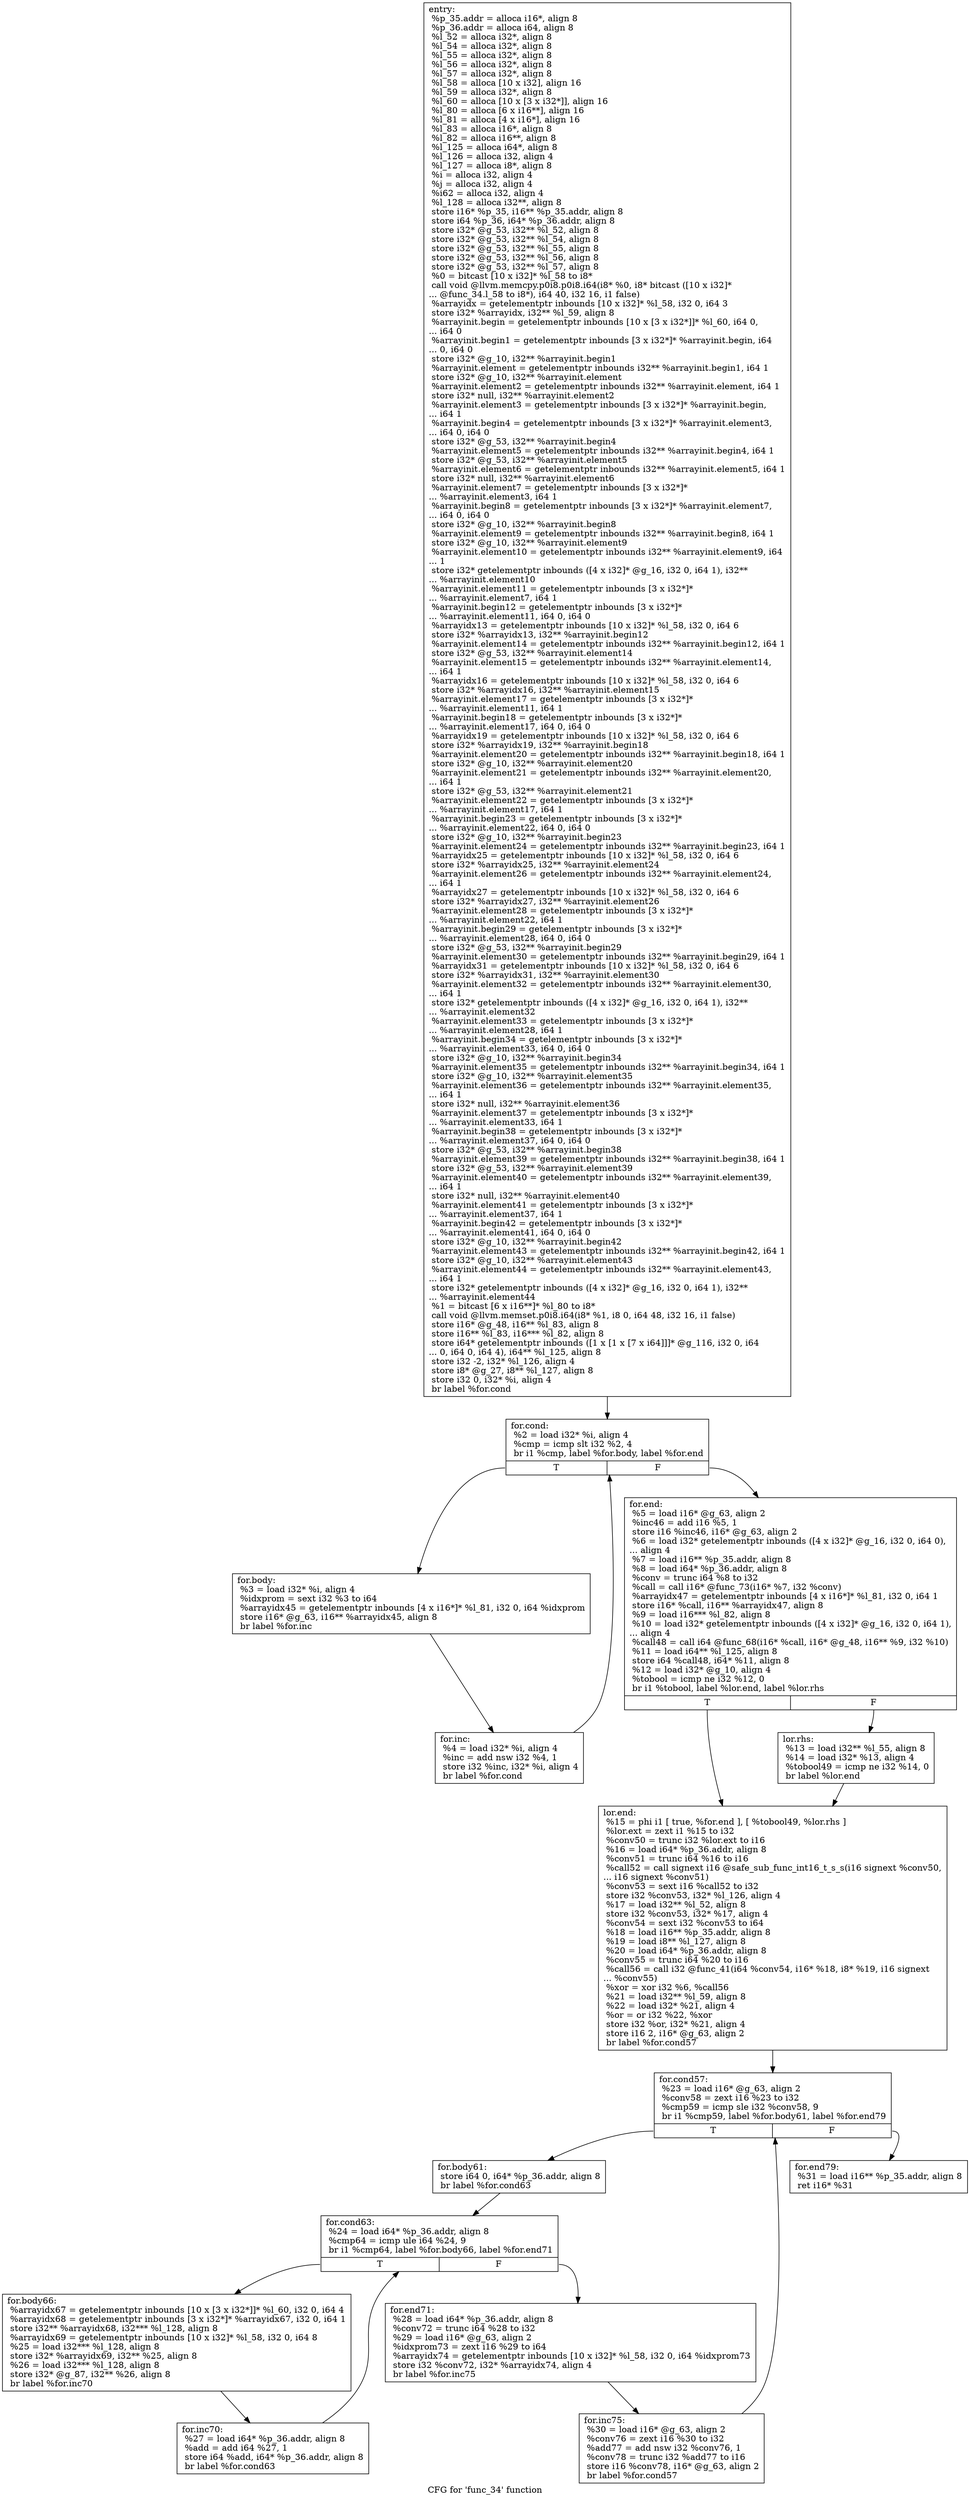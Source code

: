 digraph "CFG for 'func_34' function" {
	label="CFG for 'func_34' function";

	Node0xb9eff18 [shape=record,label="{entry:\l  %p_35.addr = alloca i16*, align 8\l  %p_36.addr = alloca i64, align 8\l  %l_52 = alloca i32*, align 8\l  %l_54 = alloca i32*, align 8\l  %l_55 = alloca i32*, align 8\l  %l_56 = alloca i32*, align 8\l  %l_57 = alloca i32*, align 8\l  %l_58 = alloca [10 x i32], align 16\l  %l_59 = alloca i32*, align 8\l  %l_60 = alloca [10 x [3 x i32*]], align 16\l  %l_80 = alloca [6 x i16**], align 16\l  %l_81 = alloca [4 x i16*], align 16\l  %l_83 = alloca i16*, align 8\l  %l_82 = alloca i16**, align 8\l  %l_125 = alloca i64*, align 8\l  %l_126 = alloca i32, align 4\l  %l_127 = alloca i8*, align 8\l  %i = alloca i32, align 4\l  %j = alloca i32, align 4\l  %i62 = alloca i32, align 4\l  %l_128 = alloca i32**, align 8\l  store i16* %p_35, i16** %p_35.addr, align 8\l  store i64 %p_36, i64* %p_36.addr, align 8\l  store i32* @g_53, i32** %l_52, align 8\l  store i32* @g_53, i32** %l_54, align 8\l  store i32* @g_53, i32** %l_55, align 8\l  store i32* @g_53, i32** %l_56, align 8\l  store i32* @g_53, i32** %l_57, align 8\l  %0 = bitcast [10 x i32]* %l_58 to i8*\l  call void @llvm.memcpy.p0i8.p0i8.i64(i8* %0, i8* bitcast ([10 x i32]*\l... @func_34.l_58 to i8*), i64 40, i32 16, i1 false)\l  %arrayidx = getelementptr inbounds [10 x i32]* %l_58, i32 0, i64 3\l  store i32* %arrayidx, i32** %l_59, align 8\l  %arrayinit.begin = getelementptr inbounds [10 x [3 x i32*]]* %l_60, i64 0,\l... i64 0\l  %arrayinit.begin1 = getelementptr inbounds [3 x i32*]* %arrayinit.begin, i64\l... 0, i64 0\l  store i32* @g_10, i32** %arrayinit.begin1\l  %arrayinit.element = getelementptr inbounds i32** %arrayinit.begin1, i64 1\l  store i32* @g_10, i32** %arrayinit.element\l  %arrayinit.element2 = getelementptr inbounds i32** %arrayinit.element, i64 1\l  store i32* null, i32** %arrayinit.element2\l  %arrayinit.element3 = getelementptr inbounds [3 x i32*]* %arrayinit.begin,\l... i64 1\l  %arrayinit.begin4 = getelementptr inbounds [3 x i32*]* %arrayinit.element3,\l... i64 0, i64 0\l  store i32* @g_53, i32** %arrayinit.begin4\l  %arrayinit.element5 = getelementptr inbounds i32** %arrayinit.begin4, i64 1\l  store i32* @g_53, i32** %arrayinit.element5\l  %arrayinit.element6 = getelementptr inbounds i32** %arrayinit.element5, i64 1\l  store i32* null, i32** %arrayinit.element6\l  %arrayinit.element7 = getelementptr inbounds [3 x i32*]*\l... %arrayinit.element3, i64 1\l  %arrayinit.begin8 = getelementptr inbounds [3 x i32*]* %arrayinit.element7,\l... i64 0, i64 0\l  store i32* @g_10, i32** %arrayinit.begin8\l  %arrayinit.element9 = getelementptr inbounds i32** %arrayinit.begin8, i64 1\l  store i32* @g_10, i32** %arrayinit.element9\l  %arrayinit.element10 = getelementptr inbounds i32** %arrayinit.element9, i64\l... 1\l  store i32* getelementptr inbounds ([4 x i32]* @g_16, i32 0, i64 1), i32**\l... %arrayinit.element10\l  %arrayinit.element11 = getelementptr inbounds [3 x i32*]*\l... %arrayinit.element7, i64 1\l  %arrayinit.begin12 = getelementptr inbounds [3 x i32*]*\l... %arrayinit.element11, i64 0, i64 0\l  %arrayidx13 = getelementptr inbounds [10 x i32]* %l_58, i32 0, i64 6\l  store i32* %arrayidx13, i32** %arrayinit.begin12\l  %arrayinit.element14 = getelementptr inbounds i32** %arrayinit.begin12, i64 1\l  store i32* @g_53, i32** %arrayinit.element14\l  %arrayinit.element15 = getelementptr inbounds i32** %arrayinit.element14,\l... i64 1\l  %arrayidx16 = getelementptr inbounds [10 x i32]* %l_58, i32 0, i64 6\l  store i32* %arrayidx16, i32** %arrayinit.element15\l  %arrayinit.element17 = getelementptr inbounds [3 x i32*]*\l... %arrayinit.element11, i64 1\l  %arrayinit.begin18 = getelementptr inbounds [3 x i32*]*\l... %arrayinit.element17, i64 0, i64 0\l  %arrayidx19 = getelementptr inbounds [10 x i32]* %l_58, i32 0, i64 6\l  store i32* %arrayidx19, i32** %arrayinit.begin18\l  %arrayinit.element20 = getelementptr inbounds i32** %arrayinit.begin18, i64 1\l  store i32* @g_10, i32** %arrayinit.element20\l  %arrayinit.element21 = getelementptr inbounds i32** %arrayinit.element20,\l... i64 1\l  store i32* @g_53, i32** %arrayinit.element21\l  %arrayinit.element22 = getelementptr inbounds [3 x i32*]*\l... %arrayinit.element17, i64 1\l  %arrayinit.begin23 = getelementptr inbounds [3 x i32*]*\l... %arrayinit.element22, i64 0, i64 0\l  store i32* @g_10, i32** %arrayinit.begin23\l  %arrayinit.element24 = getelementptr inbounds i32** %arrayinit.begin23, i64 1\l  %arrayidx25 = getelementptr inbounds [10 x i32]* %l_58, i32 0, i64 6\l  store i32* %arrayidx25, i32** %arrayinit.element24\l  %arrayinit.element26 = getelementptr inbounds i32** %arrayinit.element24,\l... i64 1\l  %arrayidx27 = getelementptr inbounds [10 x i32]* %l_58, i32 0, i64 6\l  store i32* %arrayidx27, i32** %arrayinit.element26\l  %arrayinit.element28 = getelementptr inbounds [3 x i32*]*\l... %arrayinit.element22, i64 1\l  %arrayinit.begin29 = getelementptr inbounds [3 x i32*]*\l... %arrayinit.element28, i64 0, i64 0\l  store i32* @g_53, i32** %arrayinit.begin29\l  %arrayinit.element30 = getelementptr inbounds i32** %arrayinit.begin29, i64 1\l  %arrayidx31 = getelementptr inbounds [10 x i32]* %l_58, i32 0, i64 6\l  store i32* %arrayidx31, i32** %arrayinit.element30\l  %arrayinit.element32 = getelementptr inbounds i32** %arrayinit.element30,\l... i64 1\l  store i32* getelementptr inbounds ([4 x i32]* @g_16, i32 0, i64 1), i32**\l... %arrayinit.element32\l  %arrayinit.element33 = getelementptr inbounds [3 x i32*]*\l... %arrayinit.element28, i64 1\l  %arrayinit.begin34 = getelementptr inbounds [3 x i32*]*\l... %arrayinit.element33, i64 0, i64 0\l  store i32* @g_10, i32** %arrayinit.begin34\l  %arrayinit.element35 = getelementptr inbounds i32** %arrayinit.begin34, i64 1\l  store i32* @g_10, i32** %arrayinit.element35\l  %arrayinit.element36 = getelementptr inbounds i32** %arrayinit.element35,\l... i64 1\l  store i32* null, i32** %arrayinit.element36\l  %arrayinit.element37 = getelementptr inbounds [3 x i32*]*\l... %arrayinit.element33, i64 1\l  %arrayinit.begin38 = getelementptr inbounds [3 x i32*]*\l... %arrayinit.element37, i64 0, i64 0\l  store i32* @g_53, i32** %arrayinit.begin38\l  %arrayinit.element39 = getelementptr inbounds i32** %arrayinit.begin38, i64 1\l  store i32* @g_53, i32** %arrayinit.element39\l  %arrayinit.element40 = getelementptr inbounds i32** %arrayinit.element39,\l... i64 1\l  store i32* null, i32** %arrayinit.element40\l  %arrayinit.element41 = getelementptr inbounds [3 x i32*]*\l... %arrayinit.element37, i64 1\l  %arrayinit.begin42 = getelementptr inbounds [3 x i32*]*\l... %arrayinit.element41, i64 0, i64 0\l  store i32* @g_10, i32** %arrayinit.begin42\l  %arrayinit.element43 = getelementptr inbounds i32** %arrayinit.begin42, i64 1\l  store i32* @g_10, i32** %arrayinit.element43\l  %arrayinit.element44 = getelementptr inbounds i32** %arrayinit.element43,\l... i64 1\l  store i32* getelementptr inbounds ([4 x i32]* @g_16, i32 0, i64 1), i32**\l... %arrayinit.element44\l  %1 = bitcast [6 x i16**]* %l_80 to i8*\l  call void @llvm.memset.p0i8.i64(i8* %1, i8 0, i64 48, i32 16, i1 false)\l  store i16* @g_48, i16** %l_83, align 8\l  store i16** %l_83, i16*** %l_82, align 8\l  store i64* getelementptr inbounds ([1 x [1 x [7 x i64]]]* @g_116, i32 0, i64\l... 0, i64 0, i64 4), i64** %l_125, align 8\l  store i32 -2, i32* %l_126, align 4\l  store i8* @g_27, i8** %l_127, align 8\l  store i32 0, i32* %i, align 4\l  br label %for.cond\l}"];
	Node0xb9eff18 -> Node0xb9eff48;
	Node0xb9eff48 [shape=record,label="{for.cond:                                         \l  %2 = load i32* %i, align 4\l  %cmp = icmp slt i32 %2, 4\l  br i1 %cmp, label %for.body, label %for.end\l|{<s0>T|<s1>F}}"];
	Node0xb9eff48:s0 -> Node0xb9eff78;
	Node0xb9eff48:s1 -> Node0xb9effd8;
	Node0xb9eff78 [shape=record,label="{for.body:                                         \l  %3 = load i32* %i, align 4\l  %idxprom = sext i32 %3 to i64\l  %arrayidx45 = getelementptr inbounds [4 x i16*]* %l_81, i32 0, i64 %idxprom\l  store i16* @g_63, i16** %arrayidx45, align 8\l  br label %for.inc\l}"];
	Node0xb9eff78 -> Node0xb9effa8;
	Node0xb9effa8 [shape=record,label="{for.inc:                                          \l  %4 = load i32* %i, align 4\l  %inc = add nsw i32 %4, 1\l  store i32 %inc, i32* %i, align 4\l  br label %for.cond\l}"];
	Node0xb9effa8 -> Node0xb9eff48;
	Node0xb9effd8 [shape=record,label="{for.end:                                          \l  %5 = load i16* @g_63, align 2\l  %inc46 = add i16 %5, 1\l  store i16 %inc46, i16* @g_63, align 2\l  %6 = load i32* getelementptr inbounds ([4 x i32]* @g_16, i32 0, i64 0),\l... align 4\l  %7 = load i16** %p_35.addr, align 8\l  %8 = load i64* %p_36.addr, align 8\l  %conv = trunc i64 %8 to i32\l  %call = call i16* @func_73(i16* %7, i32 %conv)\l  %arrayidx47 = getelementptr inbounds [4 x i16*]* %l_81, i32 0, i64 1\l  store i16* %call, i16** %arrayidx47, align 8\l  %9 = load i16*** %l_82, align 8\l  %10 = load i32* getelementptr inbounds ([4 x i32]* @g_16, i32 0, i64 1),\l... align 4\l  %call48 = call i64 @func_68(i16* %call, i16* @g_48, i16** %9, i32 %10)\l  %11 = load i64** %l_125, align 8\l  store i64 %call48, i64* %11, align 8\l  %12 = load i32* @g_10, align 4\l  %tobool = icmp ne i32 %12, 0\l  br i1 %tobool, label %lor.end, label %lor.rhs\l|{<s0>T|<s1>F}}"];
	Node0xb9effd8:s0 -> Node0xb9f0038;
	Node0xb9effd8:s1 -> Node0xb9f0008;
	Node0xb9f0008 [shape=record,label="{lor.rhs:                                          \l  %13 = load i32** %l_55, align 8\l  %14 = load i32* %13, align 4\l  %tobool49 = icmp ne i32 %14, 0\l  br label %lor.end\l}"];
	Node0xb9f0008 -> Node0xb9f0038;
	Node0xb9f0038 [shape=record,label="{lor.end:                                          \l  %15 = phi i1 [ true, %for.end ], [ %tobool49, %lor.rhs ]\l  %lor.ext = zext i1 %15 to i32\l  %conv50 = trunc i32 %lor.ext to i16\l  %16 = load i64* %p_36.addr, align 8\l  %conv51 = trunc i64 %16 to i16\l  %call52 = call signext i16 @safe_sub_func_int16_t_s_s(i16 signext %conv50,\l... i16 signext %conv51)\l  %conv53 = sext i16 %call52 to i32\l  store i32 %conv53, i32* %l_126, align 4\l  %17 = load i32** %l_52, align 8\l  store i32 %conv53, i32* %17, align 4\l  %conv54 = sext i32 %conv53 to i64\l  %18 = load i16** %p_35.addr, align 8\l  %19 = load i8** %l_127, align 8\l  %20 = load i64* %p_36.addr, align 8\l  %conv55 = trunc i64 %20 to i16\l  %call56 = call i32 @func_41(i64 %conv54, i16* %18, i8* %19, i16 signext\l... %conv55)\l  %xor = xor i32 %6, %call56\l  %21 = load i32** %l_59, align 8\l  %22 = load i32* %21, align 4\l  %or = or i32 %22, %xor\l  store i32 %or, i32* %21, align 4\l  store i16 2, i16* @g_63, align 2\l  br label %for.cond57\l}"];
	Node0xb9f0038 -> Node0xb9f0068;
	Node0xb9f0068 [shape=record,label="{for.cond57:                                       \l  %23 = load i16* @g_63, align 2\l  %conv58 = zext i16 %23 to i32\l  %cmp59 = icmp sle i32 %conv58, 9\l  br i1 %cmp59, label %for.body61, label %for.end79\l|{<s0>T|<s1>F}}"];
	Node0xb9f0068:s0 -> Node0xb9f0098;
	Node0xb9f0068:s1 -> Node0xb9f01b8;
	Node0xb9f0098 [shape=record,label="{for.body61:                                       \l  store i64 0, i64* %p_36.addr, align 8\l  br label %for.cond63\l}"];
	Node0xb9f0098 -> Node0xb9f00c8;
	Node0xb9f00c8 [shape=record,label="{for.cond63:                                       \l  %24 = load i64* %p_36.addr, align 8\l  %cmp64 = icmp ule i64 %24, 9\l  br i1 %cmp64, label %for.body66, label %for.end71\l|{<s0>T|<s1>F}}"];
	Node0xb9f00c8:s0 -> Node0xb9f00f8;
	Node0xb9f00c8:s1 -> Node0xb9f0158;
	Node0xb9f00f8 [shape=record,label="{for.body66:                                       \l  %arrayidx67 = getelementptr inbounds [10 x [3 x i32*]]* %l_60, i32 0, i64 4\l  %arrayidx68 = getelementptr inbounds [3 x i32*]* %arrayidx67, i32 0, i64 1\l  store i32** %arrayidx68, i32*** %l_128, align 8\l  %arrayidx69 = getelementptr inbounds [10 x i32]* %l_58, i32 0, i64 8\l  %25 = load i32*** %l_128, align 8\l  store i32* %arrayidx69, i32** %25, align 8\l  %26 = load i32*** %l_128, align 8\l  store i32* @g_87, i32** %26, align 8\l  br label %for.inc70\l}"];
	Node0xb9f00f8 -> Node0xb9f0128;
	Node0xb9f0128 [shape=record,label="{for.inc70:                                        \l  %27 = load i64* %p_36.addr, align 8\l  %add = add i64 %27, 1\l  store i64 %add, i64* %p_36.addr, align 8\l  br label %for.cond63\l}"];
	Node0xb9f0128 -> Node0xb9f00c8;
	Node0xb9f0158 [shape=record,label="{for.end71:                                        \l  %28 = load i64* %p_36.addr, align 8\l  %conv72 = trunc i64 %28 to i32\l  %29 = load i16* @g_63, align 2\l  %idxprom73 = zext i16 %29 to i64\l  %arrayidx74 = getelementptr inbounds [10 x i32]* %l_58, i32 0, i64 %idxprom73\l  store i32 %conv72, i32* %arrayidx74, align 4\l  br label %for.inc75\l}"];
	Node0xb9f0158 -> Node0xb9f0188;
	Node0xb9f0188 [shape=record,label="{for.inc75:                                        \l  %30 = load i16* @g_63, align 2\l  %conv76 = zext i16 %30 to i32\l  %add77 = add nsw i32 %conv76, 1\l  %conv78 = trunc i32 %add77 to i16\l  store i16 %conv78, i16* @g_63, align 2\l  br label %for.cond57\l}"];
	Node0xb9f0188 -> Node0xb9f0068;
	Node0xb9f01b8 [shape=record,label="{for.end79:                                        \l  %31 = load i16** %p_35.addr, align 8\l  ret i16* %31\l}"];
}

